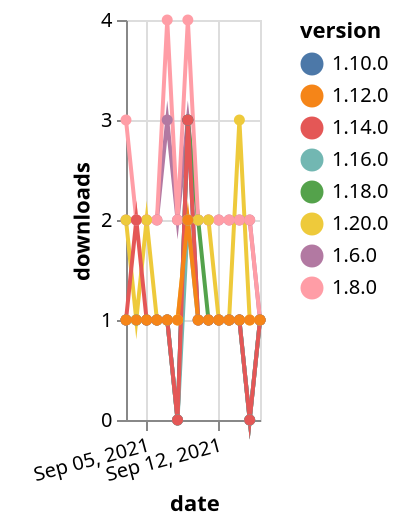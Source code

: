 {"$schema": "https://vega.github.io/schema/vega-lite/v5.json", "description": "A simple bar chart with embedded data.", "data": {"values": [{"date": "2021-09-03", "total": 2366, "delta": 2, "version": "1.6.0"}, {"date": "2021-09-04", "total": 2368, "delta": 2, "version": "1.6.0"}, {"date": "2021-09-05", "total": 2370, "delta": 2, "version": "1.6.0"}, {"date": "2021-09-06", "total": 2372, "delta": 2, "version": "1.6.0"}, {"date": "2021-09-07", "total": 2375, "delta": 3, "version": "1.6.0"}, {"date": "2021-09-08", "total": 2377, "delta": 2, "version": "1.6.0"}, {"date": "2021-09-09", "total": 2380, "delta": 3, "version": "1.6.0"}, {"date": "2021-09-10", "total": 2382, "delta": 2, "version": "1.6.0"}, {"date": "2021-09-11", "total": 2384, "delta": 2, "version": "1.6.0"}, {"date": "2021-09-12", "total": 2386, "delta": 2, "version": "1.6.0"}, {"date": "2021-09-13", "total": 2388, "delta": 2, "version": "1.6.0"}, {"date": "2021-09-14", "total": 2390, "delta": 2, "version": "1.6.0"}, {"date": "2021-09-15", "total": 2392, "delta": 2, "version": "1.6.0"}, {"date": "2021-09-16", "total": 2393, "delta": 1, "version": "1.6.0"}, {"date": "2021-09-03", "total": 195, "delta": 1, "version": "1.18.0"}, {"date": "2021-09-04", "total": 196, "delta": 1, "version": "1.18.0"}, {"date": "2021-09-05", "total": 197, "delta": 1, "version": "1.18.0"}, {"date": "2021-09-06", "total": 198, "delta": 1, "version": "1.18.0"}, {"date": "2021-09-07", "total": 199, "delta": 1, "version": "1.18.0"}, {"date": "2021-09-08", "total": 199, "delta": 0, "version": "1.18.0"}, {"date": "2021-09-09", "total": 202, "delta": 3, "version": "1.18.0"}, {"date": "2021-09-10", "total": 204, "delta": 2, "version": "1.18.0"}, {"date": "2021-09-11", "total": 205, "delta": 1, "version": "1.18.0"}, {"date": "2021-09-12", "total": 206, "delta": 1, "version": "1.18.0"}, {"date": "2021-09-13", "total": 207, "delta": 1, "version": "1.18.0"}, {"date": "2021-09-14", "total": 208, "delta": 1, "version": "1.18.0"}, {"date": "2021-09-15", "total": 208, "delta": 0, "version": "1.18.0"}, {"date": "2021-09-16", "total": 209, "delta": 1, "version": "1.18.0"}, {"date": "2021-09-03", "total": 2539, "delta": 3, "version": "1.8.0"}, {"date": "2021-09-04", "total": 2541, "delta": 2, "version": "1.8.0"}, {"date": "2021-09-05", "total": 2543, "delta": 2, "version": "1.8.0"}, {"date": "2021-09-06", "total": 2545, "delta": 2, "version": "1.8.0"}, {"date": "2021-09-07", "total": 2549, "delta": 4, "version": "1.8.0"}, {"date": "2021-09-08", "total": 2551, "delta": 2, "version": "1.8.0"}, {"date": "2021-09-09", "total": 2555, "delta": 4, "version": "1.8.0"}, {"date": "2021-09-10", "total": 2557, "delta": 2, "version": "1.8.0"}, {"date": "2021-09-11", "total": 2559, "delta": 2, "version": "1.8.0"}, {"date": "2021-09-12", "total": 2561, "delta": 2, "version": "1.8.0"}, {"date": "2021-09-13", "total": 2563, "delta": 2, "version": "1.8.0"}, {"date": "2021-09-14", "total": 2565, "delta": 2, "version": "1.8.0"}, {"date": "2021-09-15", "total": 2567, "delta": 2, "version": "1.8.0"}, {"date": "2021-09-16", "total": 2568, "delta": 1, "version": "1.8.0"}, {"date": "2021-09-03", "total": 262, "delta": 1, "version": "1.10.0"}, {"date": "2021-09-04", "total": 263, "delta": 1, "version": "1.10.0"}, {"date": "2021-09-05", "total": 264, "delta": 1, "version": "1.10.0"}, {"date": "2021-09-06", "total": 265, "delta": 1, "version": "1.10.0"}, {"date": "2021-09-07", "total": 266, "delta": 1, "version": "1.10.0"}, {"date": "2021-09-08", "total": 266, "delta": 0, "version": "1.10.0"}, {"date": "2021-09-09", "total": 269, "delta": 3, "version": "1.10.0"}, {"date": "2021-09-10", "total": 270, "delta": 1, "version": "1.10.0"}, {"date": "2021-09-11", "total": 271, "delta": 1, "version": "1.10.0"}, {"date": "2021-09-12", "total": 272, "delta": 1, "version": "1.10.0"}, {"date": "2021-09-13", "total": 273, "delta": 1, "version": "1.10.0"}, {"date": "2021-09-14", "total": 274, "delta": 1, "version": "1.10.0"}, {"date": "2021-09-15", "total": 274, "delta": 0, "version": "1.10.0"}, {"date": "2021-09-16", "total": 275, "delta": 1, "version": "1.10.0"}, {"date": "2021-09-03", "total": 124, "delta": 2, "version": "1.20.0"}, {"date": "2021-09-04", "total": 125, "delta": 1, "version": "1.20.0"}, {"date": "2021-09-05", "total": 127, "delta": 2, "version": "1.20.0"}, {"date": "2021-09-06", "total": 128, "delta": 1, "version": "1.20.0"}, {"date": "2021-09-07", "total": 129, "delta": 1, "version": "1.20.0"}, {"date": "2021-09-08", "total": 130, "delta": 1, "version": "1.20.0"}, {"date": "2021-09-09", "total": 132, "delta": 2, "version": "1.20.0"}, {"date": "2021-09-10", "total": 134, "delta": 2, "version": "1.20.0"}, {"date": "2021-09-11", "total": 136, "delta": 2, "version": "1.20.0"}, {"date": "2021-09-12", "total": 137, "delta": 1, "version": "1.20.0"}, {"date": "2021-09-13", "total": 138, "delta": 1, "version": "1.20.0"}, {"date": "2021-09-14", "total": 141, "delta": 3, "version": "1.20.0"}, {"date": "2021-09-15", "total": 142, "delta": 1, "version": "1.20.0"}, {"date": "2021-09-16", "total": 143, "delta": 1, "version": "1.20.0"}, {"date": "2021-09-03", "total": 166, "delta": 1, "version": "1.16.0"}, {"date": "2021-09-04", "total": 167, "delta": 1, "version": "1.16.0"}, {"date": "2021-09-05", "total": 168, "delta": 1, "version": "1.16.0"}, {"date": "2021-09-06", "total": 169, "delta": 1, "version": "1.16.0"}, {"date": "2021-09-07", "total": 170, "delta": 1, "version": "1.16.0"}, {"date": "2021-09-08", "total": 170, "delta": 0, "version": "1.16.0"}, {"date": "2021-09-09", "total": 172, "delta": 2, "version": "1.16.0"}, {"date": "2021-09-10", "total": 173, "delta": 1, "version": "1.16.0"}, {"date": "2021-09-11", "total": 174, "delta": 1, "version": "1.16.0"}, {"date": "2021-09-12", "total": 175, "delta": 1, "version": "1.16.0"}, {"date": "2021-09-13", "total": 176, "delta": 1, "version": "1.16.0"}, {"date": "2021-09-14", "total": 177, "delta": 1, "version": "1.16.0"}, {"date": "2021-09-15", "total": 177, "delta": 0, "version": "1.16.0"}, {"date": "2021-09-16", "total": 178, "delta": 1, "version": "1.16.0"}, {"date": "2021-09-03", "total": 216, "delta": 1, "version": "1.14.0"}, {"date": "2021-09-04", "total": 218, "delta": 2, "version": "1.14.0"}, {"date": "2021-09-05", "total": 219, "delta": 1, "version": "1.14.0"}, {"date": "2021-09-06", "total": 220, "delta": 1, "version": "1.14.0"}, {"date": "2021-09-07", "total": 221, "delta": 1, "version": "1.14.0"}, {"date": "2021-09-08", "total": 221, "delta": 0, "version": "1.14.0"}, {"date": "2021-09-09", "total": 224, "delta": 3, "version": "1.14.0"}, {"date": "2021-09-10", "total": 225, "delta": 1, "version": "1.14.0"}, {"date": "2021-09-11", "total": 226, "delta": 1, "version": "1.14.0"}, {"date": "2021-09-12", "total": 227, "delta": 1, "version": "1.14.0"}, {"date": "2021-09-13", "total": 228, "delta": 1, "version": "1.14.0"}, {"date": "2021-09-14", "total": 229, "delta": 1, "version": "1.14.0"}, {"date": "2021-09-15", "total": 229, "delta": 0, "version": "1.14.0"}, {"date": "2021-09-16", "total": 230, "delta": 1, "version": "1.14.0"}, {"date": "2021-09-03", "total": 201, "delta": 1, "version": "1.12.0"}, {"date": "2021-09-04", "total": 202, "delta": 1, "version": "1.12.0"}, {"date": "2021-09-05", "total": 203, "delta": 1, "version": "1.12.0"}, {"date": "2021-09-06", "total": 204, "delta": 1, "version": "1.12.0"}, {"date": "2021-09-07", "total": 205, "delta": 1, "version": "1.12.0"}, {"date": "2021-09-08", "total": 206, "delta": 1, "version": "1.12.0"}, {"date": "2021-09-09", "total": 208, "delta": 2, "version": "1.12.0"}, {"date": "2021-09-10", "total": 209, "delta": 1, "version": "1.12.0"}, {"date": "2021-09-11", "total": 210, "delta": 1, "version": "1.12.0"}, {"date": "2021-09-12", "total": 211, "delta": 1, "version": "1.12.0"}, {"date": "2021-09-13", "total": 212, "delta": 1, "version": "1.12.0"}, {"date": "2021-09-14", "total": 213, "delta": 1, "version": "1.12.0"}, {"date": "2021-09-15", "total": 214, "delta": 1, "version": "1.12.0"}, {"date": "2021-09-16", "total": 215, "delta": 1, "version": "1.12.0"}]}, "width": "container", "mark": {"type": "line", "point": {"filled": true}}, "encoding": {"x": {"field": "date", "type": "temporal", "timeUnit": "yearmonthdate", "title": "date", "axis": {"labelAngle": -15}}, "y": {"field": "delta", "type": "quantitative", "title": "downloads"}, "color": {"field": "version", "type": "nominal"}, "tooltip": {"field": "delta"}}}